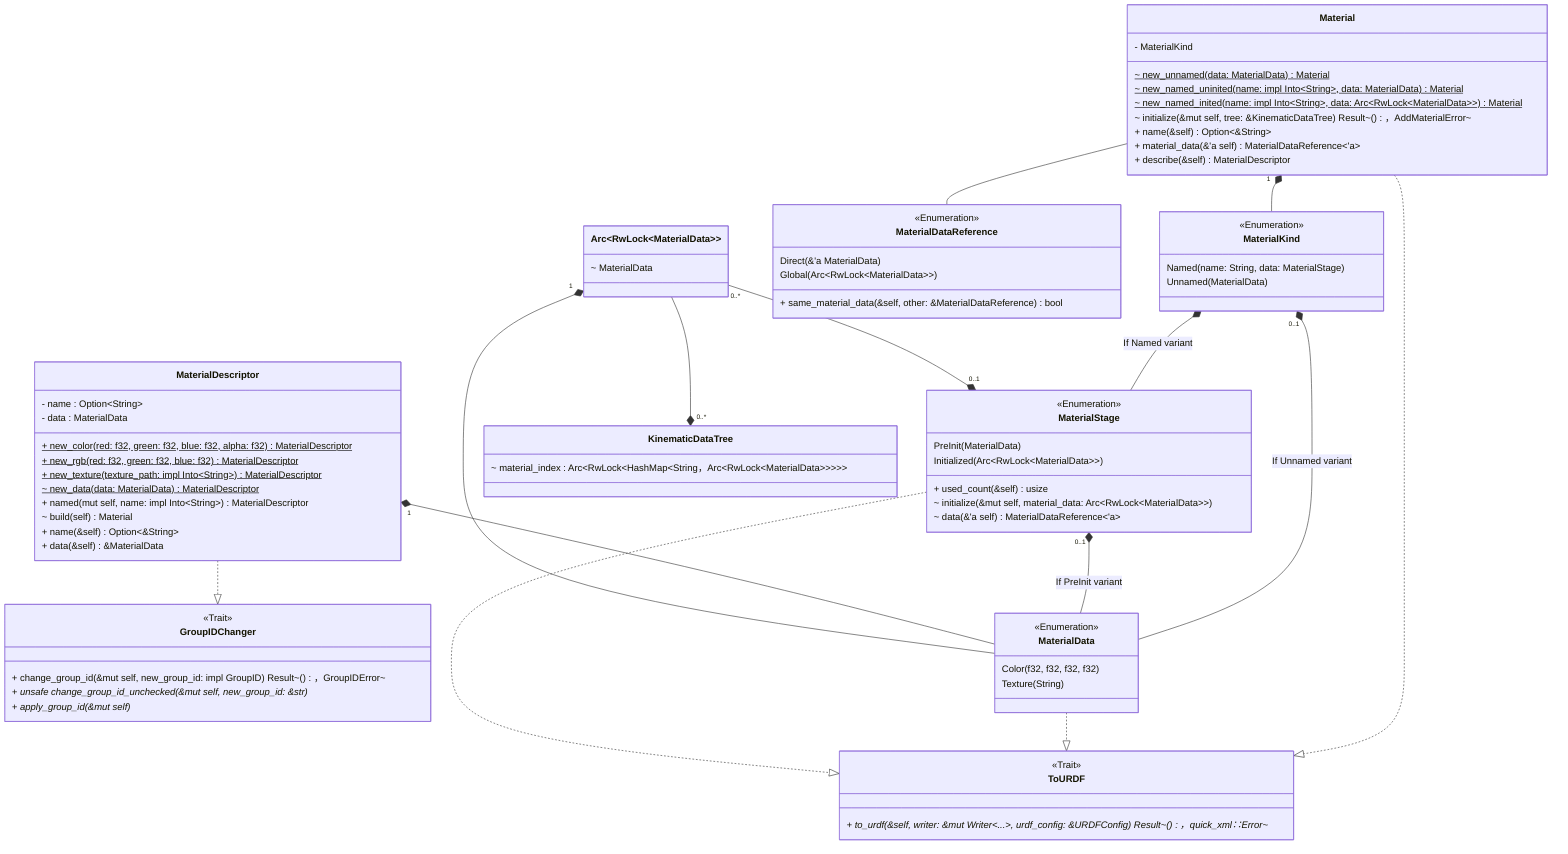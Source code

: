 classDiagram
class ToURDF{
    <<Trait>>
    + to_urdf(&self, writer: &mut Writer~...~, urdf_config: &URDFConfig) Result~()，quick_xml∷Error~*
}
class GroupIDChanger {
    <<Trait>>
    + change_group_id(&mut self, new_group_id: impl GroupID) Result~()，GroupIDError~
    + unsafe change_group_id_unchecked(&mut self, new_group_id: &str)*
    + apply_group_id(&mut self)*
}

class Material{
    - MaterialKind

	~ new_unnamed(data: MaterialData) Material$
	~ new_named_uninited(name: impl Into~String~, data: MaterialData) Material$
	~ new_named_inited(name: impl Into~String~, data: Arc~RwLock~MaterialData~~) Material$

	~ initialize(&mut self, tree: &KinematicDataTree) Result~()，AddMaterialError~
    
    + name(&self) Option~&String~
    + material_data(&'a self) MaterialDataReference~'a~
    + describe(&self) MaterialDescriptor
}

Material ..|> ToURDF
Material "1" *-- MaterialKind
Material -- MaterialDataReference

class MaterialKind {
    <<Enumeration>>
    Named#40;name: String, data: MaterialStage#41;
    Unnamed#40;MaterialData#41;
}

MaterialKind "0..1" *-- MaterialData: If Unnamed variant
MaterialKind "0..1" *-- MaterialStage: If Named variant
	
class MaterialData {
    <<Enumeration>>
    Color#40;f32, f32, f32, f32#41;
    Texture#40;String#41;
}

MaterialData ..|> ToURDF
	
class MaterialStage{
    <<Enumeration>>
    PreInit#40;MaterialData#41;
    Initialized#40;Arc~RwLock~MaterialData~~#41;

    + used_count(&self) usize
    ~ initialize(&mut self, material_data: Arc~RwLock~MaterialData~~)
    ~ data(&'a self) MaterialDataReference~'a~
}

MaterialStage "0..1" *-- MaterialData : If PreInit variant 
MaterialStage ..|> ToURDF

class MaterialDataReference~'a~{
    <<Enumeration>>
    Direct#40;&'a MaterialData#41;
    Global#40;Arc~RwLock~MaterialData~~#41;

    + same_material_data(&self, other: &MaterialDataReference) bool
}

class MaterialDescriptor{
    %% TODO: Maybe FLIP TYPES
    - name : Option~String~
    - data : MaterialData

    + new_color(red: f32, green: f32, blue: f32, alpha: f32) MaterialDescriptor$
    + new_rgb(red: f32, green: f32, blue: f32) MaterialDescriptor$
    + new_texture(texture_path: impl Into~String~) MaterialDescriptor$
    ~ new_data(data: MaterialData) MaterialDescriptor$
    + named(mut self, name: impl Into~String~) MaterialDescriptor
    ~ build(self) Material

    + name(&self) Option~&String~
    + data(&self) &MaterialData
}

MaterialDescriptor "1" *-- MaterialData
MaterialDescriptor ..|> GroupIDChanger
%% MaterialDescriptor -->

class KinematicDataTree {
    ~ material_index : Arc~RwLock~HashMap~String，Arc~RwLock~MaterialData~~~~~
}

class ArcLockMaterialData["Arc&lt;RwLock&lt;MaterialData&gt;&gt;"] {
    ~ MaterialData
}

ArcLockMaterialData --* "0..*" KinematicDataTree
ArcLockMaterialData "1" *-- MaterialData
ArcLockMaterialData "0..*" --* "0..1" MaterialStage